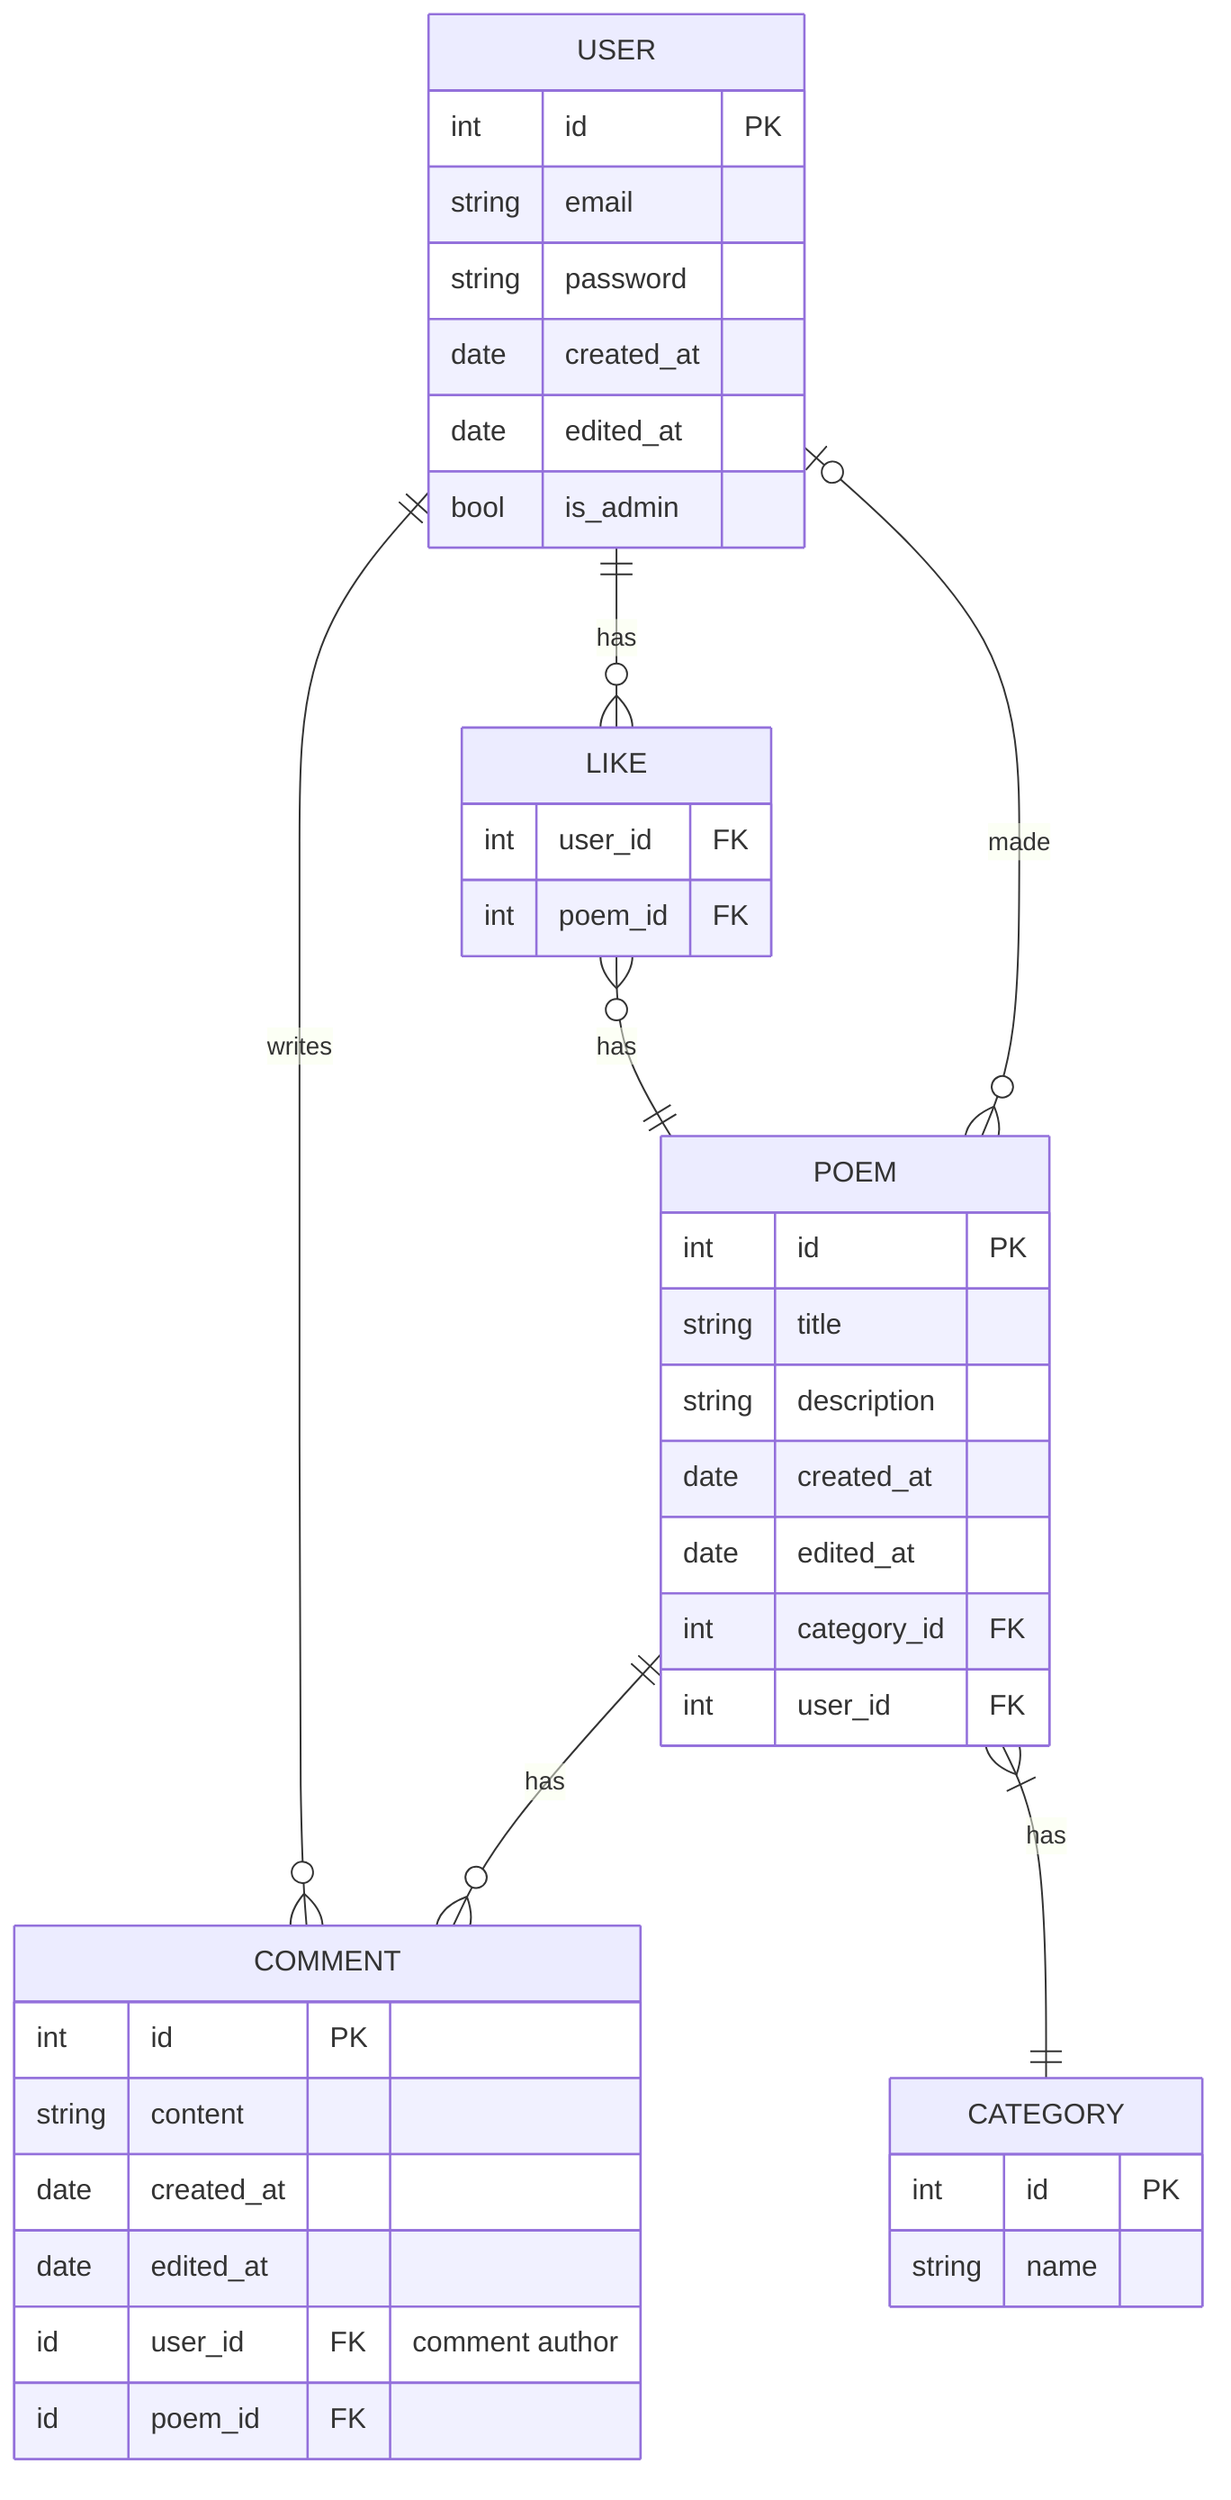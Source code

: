 erDiagram
    USER |o--o{ POEM : made
    POEM ||--o{ COMMENT: has
    USER ||--o{ COMMENT: writes
    POEM }|--|| CATEGORY: has
    LIKE }o--|| POEM: has
    USER ||--o{ LIKE: has

    POEM {
        int id PK
        string title
        string description
        date created_at
        date edited_at
        int category_id FK
        int user_id FK
    }

    USER {
        int id PK
        string email
        string password
        date created_at
        date edited_at
        bool is_admin
    }

    COMMENT {
        int id PK
        string content
        date created_at
        date edited_at
        id user_id FK "comment author"
        id poem_id FK
    }
    CATEGORY{
        int id PK
        string name
    }
    LIKE{
        int user_id FK
        int poem_id FK
    }